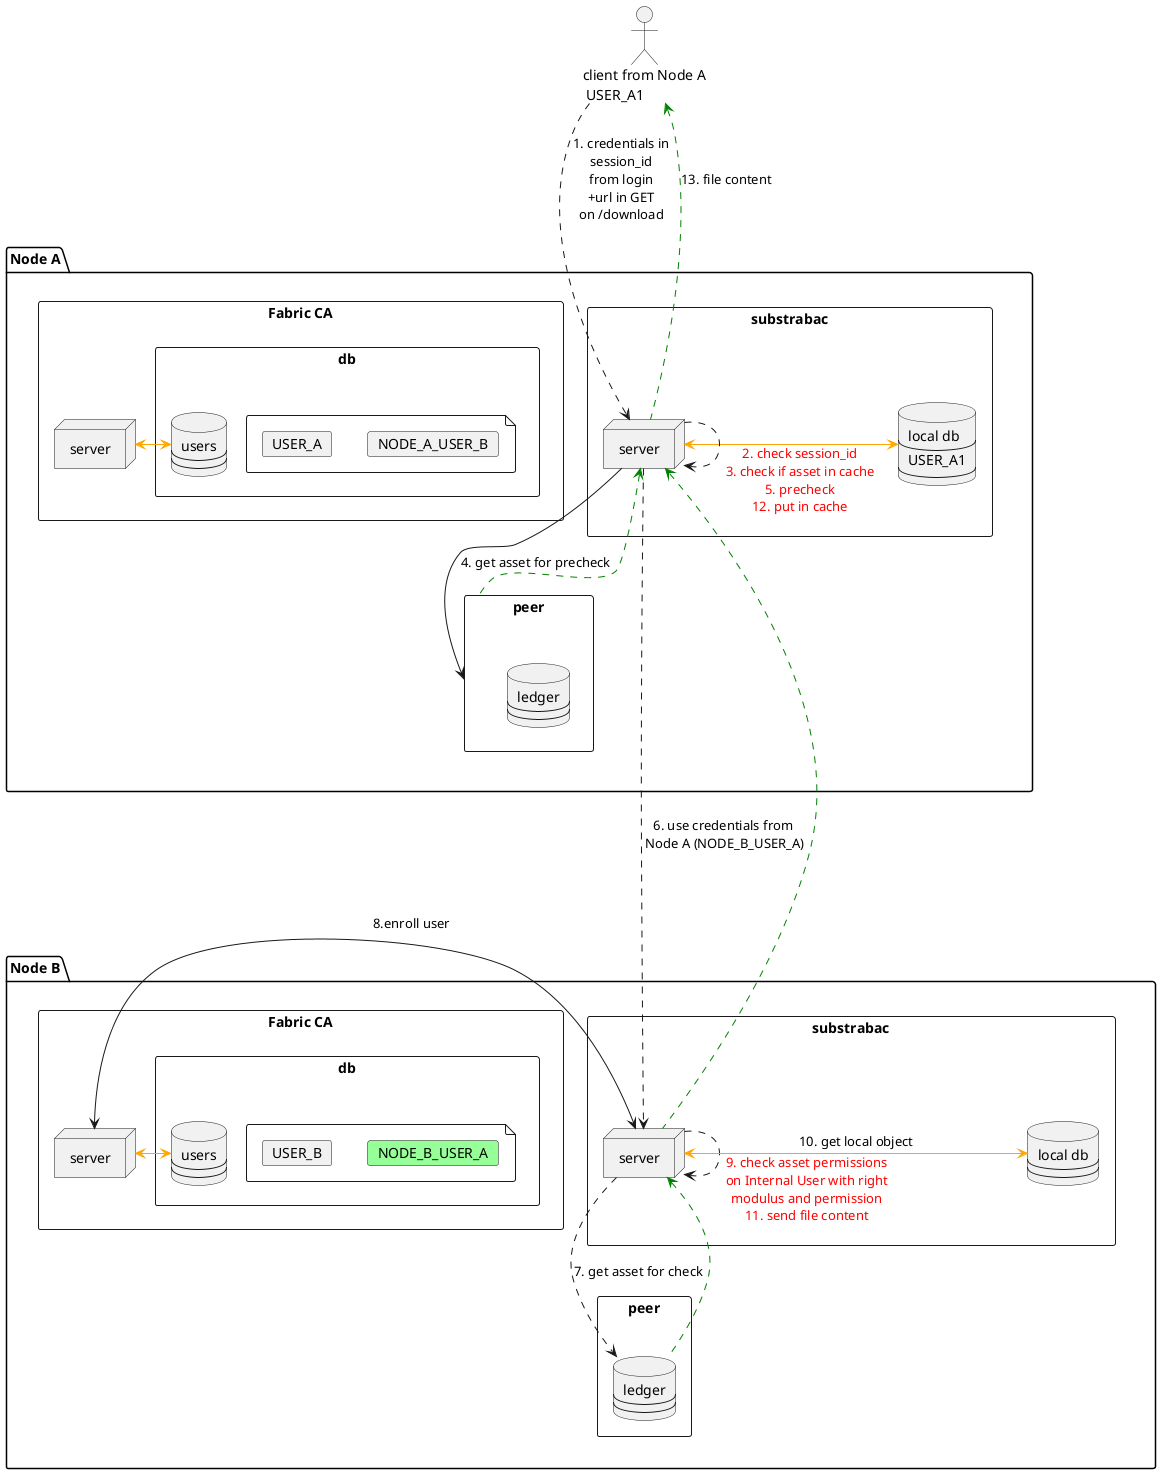 @startuml

skinparam shadowing false


package "Node A" as nodeA {
   rectangle "peer" as peerA {
    database ledgerA [
      ledger
      ----
      ----
    ]
  }
  rectangle "substrabac" as substrabacA {
    database localdbA [
      local db
      ----
      USER_A1
      ----
    ]
    node server as djangoA
  }
  rectangle "Fabric CA" as fcaA {
    rectangle db as fcadbA {
        database usersA [
            users
            ----
            ----
        ]
        file {
            card USER_A
            card NODE_A_USER_B
        }
    }
    node server as fcaserverA
  }
}

package "Node B" as nodeB {
   rectangle "peer" as peerB {
    database ledgerB [
      ledger
      ----
      ----
    ]
  }
  rectangle "substrabac" as substrabacB {
    database localdbB [
      local db
      ----
      ----
    ]
    node server as djangoB
  }
  rectangle "Fabric CA" as fcaB {
    rectangle db as fcadbB {
        database usersB [
            users
            ----
            ----
        ]
        file {
            card USER_B
            card NODE_B_USER_A #PHYSICAL
        }
    }
    node server as fcaserverB
  }
}

actor "client from Node A\n USER_A1" as client

nodeA -[hidden]---> nodeB

USER_B -[hidden]r- NODE_B_USER_A
USER_A -[hidden]r- NODE_A_USER_B

djangoA <-[#orange]> localdbA

fcaserverB <-[#orange]> usersB
fcaserverA <-[#orange]> usersA

client .> djangoA: "1. credentials in\nsession_id\nfrom login\n+url in GET\non /download"

djangoA ..> djangoA: \n\n\n\n<font color="red">2. check session_id</font>\n<font color="red">3. check if asset in cache</font>\n<font color="red">5. precheck</font>\n<font color="red">12. put in cache</font>

djangoA -> peerA: 4. get asset for precheck
djangoA <.[#green]. peerA

djangoA .> djangoB: 6. use credentials from\n Node A (NODE_B_USER_A)
djangoA <.[#green]. djangoB

djangoB .> ledgerB: 7. get asset for check
djangoB <.[#green]. ledgerB

djangoB <-> fcaserverB: 8.enroll user

djangoB ..> djangoB: \n\n\n\n<font color="red">9. check asset permissions</font>\n<font color="red">on Internal User with right</font>\n<font color="red">modulus and permission</font>\n<font color="red">11. send file content</font>

djangoB <-[#orange]> localdbB: 10. get local object

client <.[#green]. djangoA: 13. file content

@enduml

